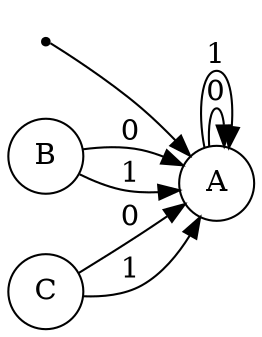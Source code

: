 digraph {
	rankdir=LR
	node [shape=circle]
	qi [shape=point]
	A
	qi -> A
	A
	B
	C
	A -> A [label=0]
	A -> A [label=1]
	B -> A [label=0]
	B -> A [label=1]
	C -> A [label=0]
	C -> A [label=1]
}
